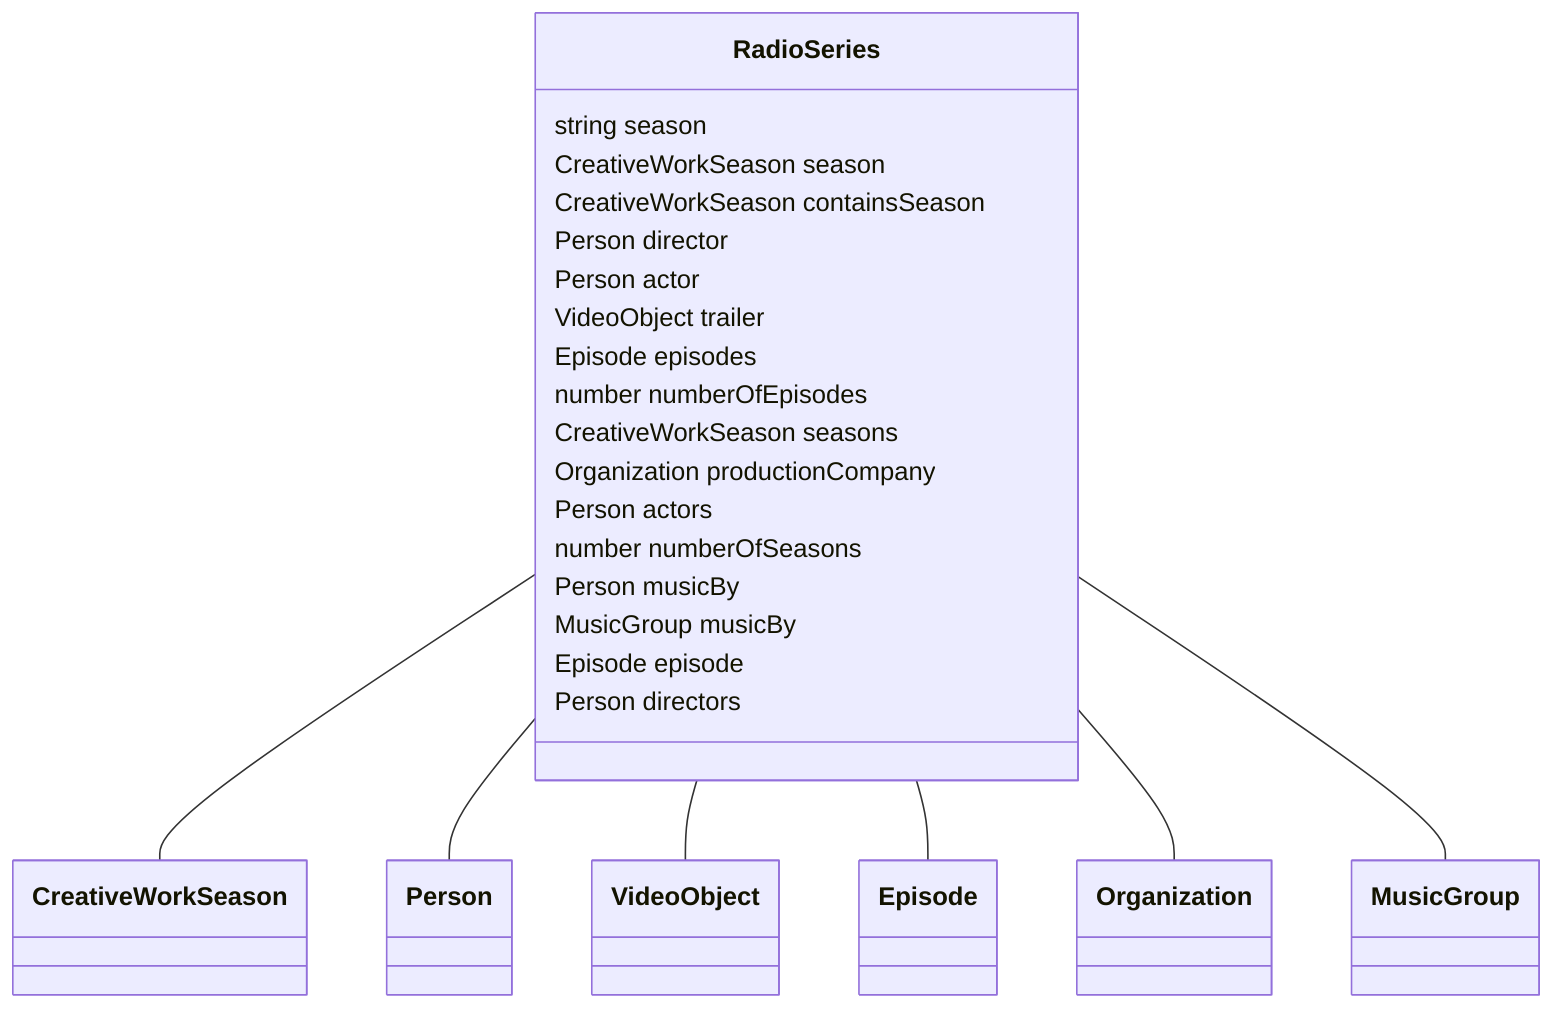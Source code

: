 classDiagram
  RadioSeries -- CreativeWorkSeason
  RadioSeries -- Person
  RadioSeries -- VideoObject
  RadioSeries -- Episode
  RadioSeries -- Organization
  RadioSeries -- MusicGroup


class RadioSeries {

  string season
  CreativeWorkSeason season
  CreativeWorkSeason containsSeason
  Person director
  Person actor
  VideoObject trailer
  Episode episodes
  number numberOfEpisodes
  CreativeWorkSeason seasons
  Organization productionCompany
  Person actors
  number numberOfSeasons
  Person musicBy
  MusicGroup musicBy
  Episode episode
  Person directors

 }